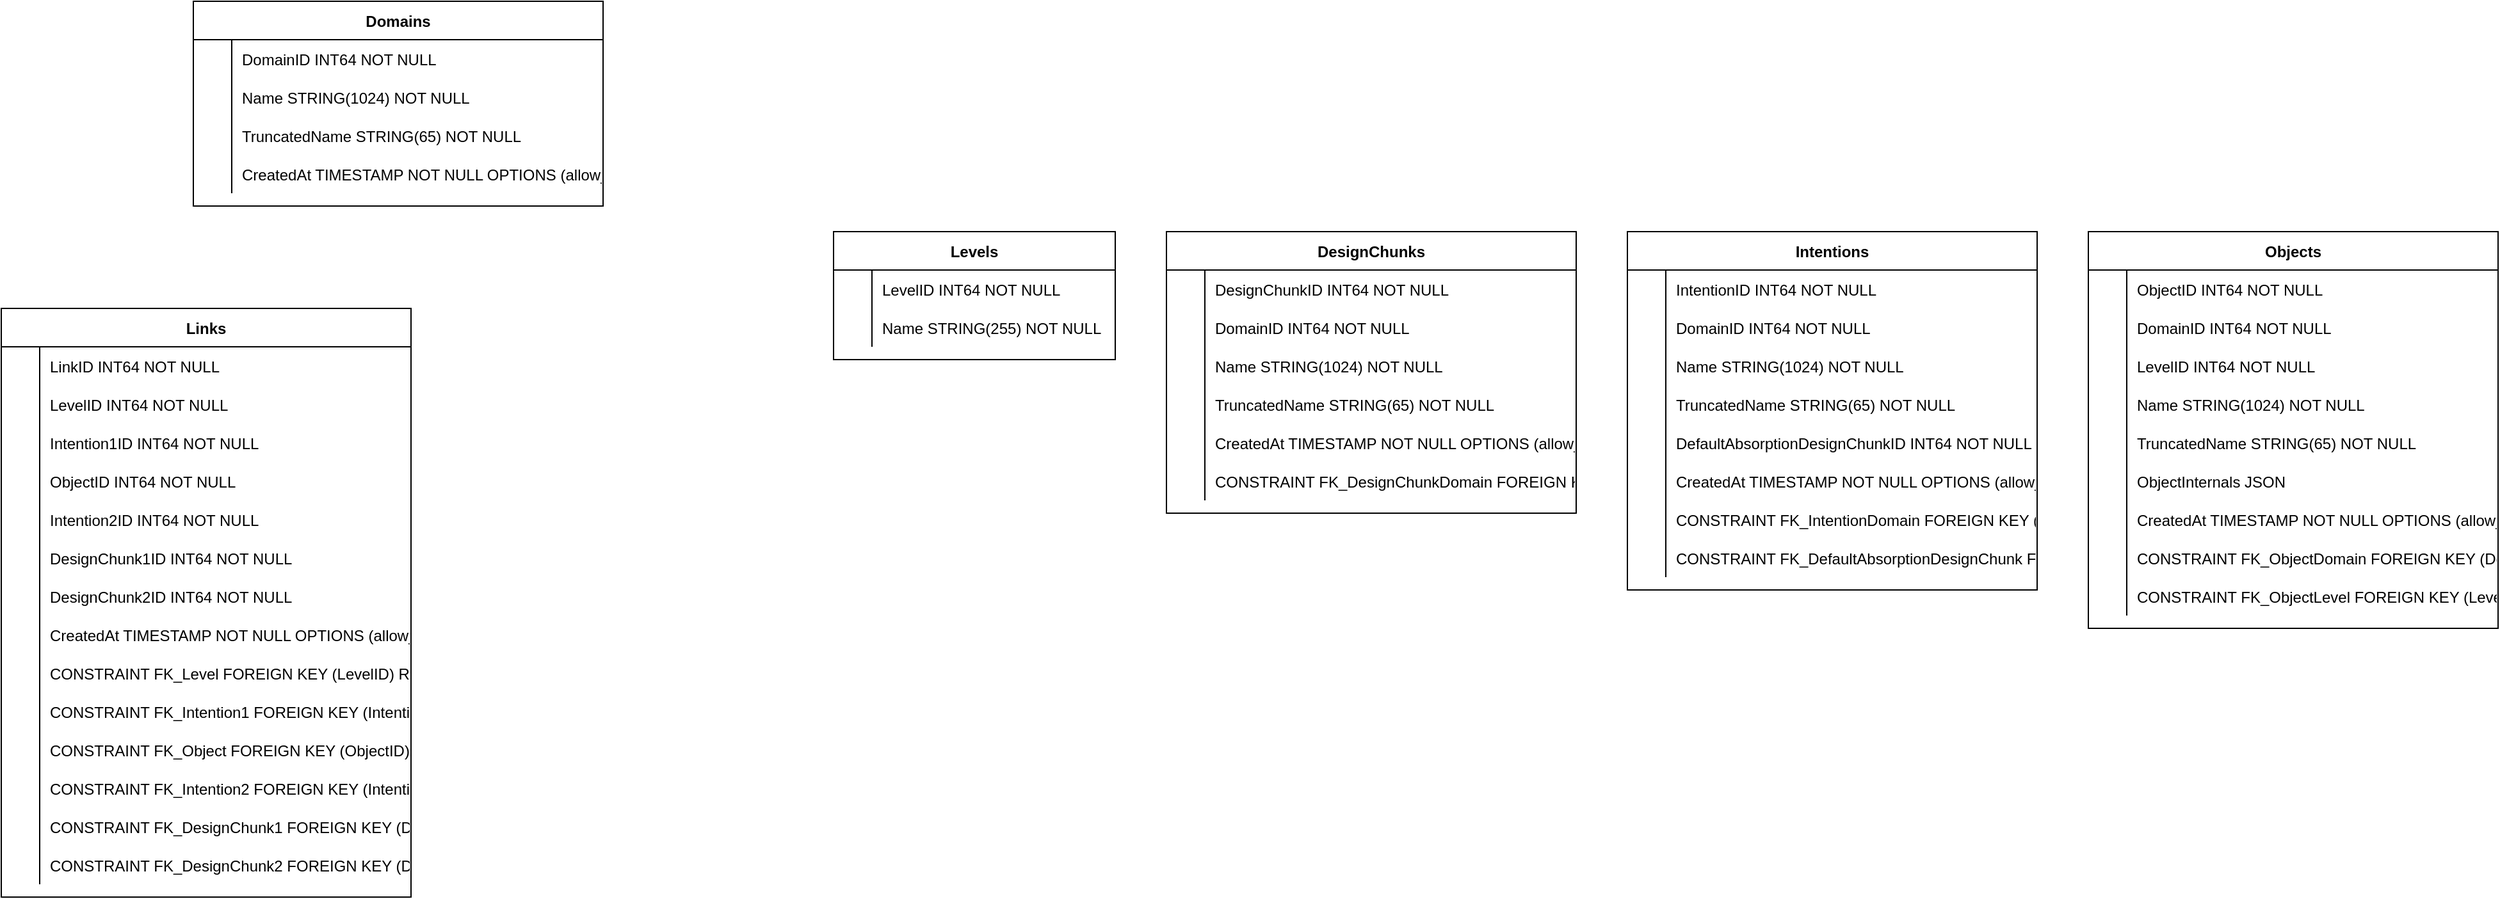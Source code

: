 <mxfile version="17.2.4" type="device"><diagram id="kdmTsQRXLBdmU5aEsBK9" name="Page-1"><mxGraphModel dx="2275" dy="917" grid="1" gridSize="10" guides="1" tooltips="1" connect="1" arrows="1" fold="1" page="1" pageScale="1" pageWidth="1169" pageHeight="1654" math="0" shadow="0"><root><mxCell id="0"/><mxCell id="1" parent="0"/><mxCell id="2989Y4IjYzCh51QLZsGu-1" value="Domains" style="shape=table;startSize=30;container=1;collapsible=1;childLayout=tableLayout;fixedRows=1;rowLines=0;fontStyle=1;align=center;resizeLast=1;" vertex="1" parent="1"><mxGeometry x="-420" y="110" width="320" height="160" as="geometry"/></mxCell><mxCell id="2989Y4IjYzCh51QLZsGu-2" value="" style="shape=tableRow;horizontal=0;startSize=0;swimlaneHead=0;swimlaneBody=0;fillColor=none;collapsible=0;dropTarget=0;points=[[0,0.5],[1,0.5]];portConstraint=eastwest;top=0;left=0;right=0;bottom=0;" vertex="1" parent="2989Y4IjYzCh51QLZsGu-1"><mxGeometry y="30" width="320" height="30" as="geometry"/></mxCell><mxCell id="2989Y4IjYzCh51QLZsGu-3" value="" style="shape=partialRectangle;overflow=hidden;connectable=0;fillColor=none;top=0;left=0;bottom=0;right=0;" vertex="1" parent="2989Y4IjYzCh51QLZsGu-2"><mxGeometry width="30" height="30" as="geometry"><mxRectangle width="30" height="30" as="alternateBounds"/></mxGeometry></mxCell><mxCell id="2989Y4IjYzCh51QLZsGu-4" value="DomainID INT64 NOT NULL" style="shape=partialRectangle;overflow=hidden;connectable=0;fillColor=none;align=left;top=0;left=0;bottom=0;right=0;spacingLeft=6;" vertex="1" parent="2989Y4IjYzCh51QLZsGu-2"><mxGeometry x="30" width="290" height="30" as="geometry"><mxRectangle width="290" height="30" as="alternateBounds"/></mxGeometry></mxCell><mxCell id="2989Y4IjYzCh51QLZsGu-5" value="" style="shape=tableRow;horizontal=0;startSize=0;swimlaneHead=0;swimlaneBody=0;fillColor=none;collapsible=0;dropTarget=0;points=[[0,0.5],[1,0.5]];portConstraint=eastwest;top=0;left=0;right=0;bottom=0;" vertex="1" parent="2989Y4IjYzCh51QLZsGu-1"><mxGeometry y="60" width="320" height="30" as="geometry"/></mxCell><mxCell id="2989Y4IjYzCh51QLZsGu-6" value="" style="shape=partialRectangle;overflow=hidden;connectable=0;fillColor=none;top=0;left=0;bottom=0;right=0;" vertex="1" parent="2989Y4IjYzCh51QLZsGu-5"><mxGeometry width="30" height="30" as="geometry"><mxRectangle width="30" height="30" as="alternateBounds"/></mxGeometry></mxCell><mxCell id="2989Y4IjYzCh51QLZsGu-7" value="Name STRING(1024) NOT NULL" style="shape=partialRectangle;overflow=hidden;connectable=0;fillColor=none;align=left;top=0;left=0;bottom=0;right=0;spacingLeft=6;" vertex="1" parent="2989Y4IjYzCh51QLZsGu-5"><mxGeometry x="30" width="290" height="30" as="geometry"><mxRectangle width="290" height="30" as="alternateBounds"/></mxGeometry></mxCell><mxCell id="2989Y4IjYzCh51QLZsGu-8" value="" style="shape=tableRow;horizontal=0;startSize=0;swimlaneHead=0;swimlaneBody=0;fillColor=none;collapsible=0;dropTarget=0;points=[[0,0.5],[1,0.5]];portConstraint=eastwest;top=0;left=0;right=0;bottom=0;" vertex="1" parent="2989Y4IjYzCh51QLZsGu-1"><mxGeometry y="90" width="320" height="30" as="geometry"/></mxCell><mxCell id="2989Y4IjYzCh51QLZsGu-9" value="" style="shape=partialRectangle;overflow=hidden;connectable=0;fillColor=none;top=0;left=0;bottom=0;right=0;" vertex="1" parent="2989Y4IjYzCh51QLZsGu-8"><mxGeometry width="30" height="30" as="geometry"><mxRectangle width="30" height="30" as="alternateBounds"/></mxGeometry></mxCell><mxCell id="2989Y4IjYzCh51QLZsGu-10" value="TruncatedName STRING(65) NOT NULL" style="shape=partialRectangle;overflow=hidden;connectable=0;fillColor=none;align=left;top=0;left=0;bottom=0;right=0;spacingLeft=6;" vertex="1" parent="2989Y4IjYzCh51QLZsGu-8"><mxGeometry x="30" width="290" height="30" as="geometry"><mxRectangle width="290" height="30" as="alternateBounds"/></mxGeometry></mxCell><mxCell id="2989Y4IjYzCh51QLZsGu-11" value="" style="shape=tableRow;horizontal=0;startSize=0;swimlaneHead=0;swimlaneBody=0;fillColor=none;collapsible=0;dropTarget=0;points=[[0,0.5],[1,0.5]];portConstraint=eastwest;top=0;left=0;right=0;bottom=0;" vertex="1" parent="2989Y4IjYzCh51QLZsGu-1"><mxGeometry y="120" width="320" height="30" as="geometry"/></mxCell><mxCell id="2989Y4IjYzCh51QLZsGu-12" value="" style="shape=partialRectangle;overflow=hidden;connectable=0;fillColor=none;top=0;left=0;bottom=0;right=0;" vertex="1" parent="2989Y4IjYzCh51QLZsGu-11"><mxGeometry width="30" height="30" as="geometry"><mxRectangle width="30" height="30" as="alternateBounds"/></mxGeometry></mxCell><mxCell id="2989Y4IjYzCh51QLZsGu-13" value="CreatedAt TIMESTAMP NOT NULL OPTIONS (allow_commit_timestamp=true)" style="shape=partialRectangle;overflow=hidden;connectable=0;fillColor=none;align=left;top=0;left=0;bottom=0;right=0;spacingLeft=6;" vertex="1" parent="2989Y4IjYzCh51QLZsGu-11"><mxGeometry x="30" width="290" height="30" as="geometry"><mxRectangle width="290" height="30" as="alternateBounds"/></mxGeometry></mxCell><mxCell id="2989Y4IjYzCh51QLZsGu-14" value="Levels" style="shape=table;startSize=30;container=1;collapsible=1;childLayout=tableLayout;fixedRows=1;rowLines=0;fontStyle=1;align=center;resizeLast=1;" vertex="1" parent="1"><mxGeometry x="80" y="290" width="220" height="100" as="geometry"/></mxCell><mxCell id="2989Y4IjYzCh51QLZsGu-15" value="" style="shape=tableRow;horizontal=0;startSize=0;swimlaneHead=0;swimlaneBody=0;fillColor=none;collapsible=0;dropTarget=0;points=[[0,0.5],[1,0.5]];portConstraint=eastwest;top=0;left=0;right=0;bottom=0;" vertex="1" parent="2989Y4IjYzCh51QLZsGu-14"><mxGeometry y="30" width="220" height="30" as="geometry"/></mxCell><mxCell id="2989Y4IjYzCh51QLZsGu-16" value="" style="shape=partialRectangle;overflow=hidden;connectable=0;fillColor=none;top=0;left=0;bottom=0;right=0;" vertex="1" parent="2989Y4IjYzCh51QLZsGu-15"><mxGeometry width="30" height="30" as="geometry"><mxRectangle width="30" height="30" as="alternateBounds"/></mxGeometry></mxCell><mxCell id="2989Y4IjYzCh51QLZsGu-17" value="LevelID INT64 NOT NULL" style="shape=partialRectangle;overflow=hidden;connectable=0;fillColor=none;align=left;top=0;left=0;bottom=0;right=0;spacingLeft=6;" vertex="1" parent="2989Y4IjYzCh51QLZsGu-15"><mxGeometry x="30" width="190" height="30" as="geometry"><mxRectangle width="190" height="30" as="alternateBounds"/></mxGeometry></mxCell><mxCell id="2989Y4IjYzCh51QLZsGu-18" value="" style="shape=tableRow;horizontal=0;startSize=0;swimlaneHead=0;swimlaneBody=0;fillColor=none;collapsible=0;dropTarget=0;points=[[0,0.5],[1,0.5]];portConstraint=eastwest;top=0;left=0;right=0;bottom=0;" vertex="1" parent="2989Y4IjYzCh51QLZsGu-14"><mxGeometry y="60" width="220" height="30" as="geometry"/></mxCell><mxCell id="2989Y4IjYzCh51QLZsGu-19" value="" style="shape=partialRectangle;overflow=hidden;connectable=0;fillColor=none;top=0;left=0;bottom=0;right=0;" vertex="1" parent="2989Y4IjYzCh51QLZsGu-18"><mxGeometry width="30" height="30" as="geometry"><mxRectangle width="30" height="30" as="alternateBounds"/></mxGeometry></mxCell><mxCell id="2989Y4IjYzCh51QLZsGu-20" value="Name STRING(255) NOT NULL" style="shape=partialRectangle;overflow=hidden;connectable=0;fillColor=none;align=left;top=0;left=0;bottom=0;right=0;spacingLeft=6;" vertex="1" parent="2989Y4IjYzCh51QLZsGu-18"><mxGeometry x="30" width="190" height="30" as="geometry"><mxRectangle width="190" height="30" as="alternateBounds"/></mxGeometry></mxCell><mxCell id="2989Y4IjYzCh51QLZsGu-21" value="DesignChunks" style="shape=table;startSize=30;container=1;collapsible=1;childLayout=tableLayout;fixedRows=1;rowLines=0;fontStyle=1;align=center;resizeLast=1;" vertex="1" parent="1"><mxGeometry x="340" y="290" width="320" height="220" as="geometry"/></mxCell><mxCell id="2989Y4IjYzCh51QLZsGu-22" value="" style="shape=tableRow;horizontal=0;startSize=0;swimlaneHead=0;swimlaneBody=0;fillColor=none;collapsible=0;dropTarget=0;points=[[0,0.5],[1,0.5]];portConstraint=eastwest;top=0;left=0;right=0;bottom=0;" vertex="1" parent="2989Y4IjYzCh51QLZsGu-21"><mxGeometry y="30" width="320" height="30" as="geometry"/></mxCell><mxCell id="2989Y4IjYzCh51QLZsGu-23" value="" style="shape=partialRectangle;overflow=hidden;connectable=0;fillColor=none;top=0;left=0;bottom=0;right=0;" vertex="1" parent="2989Y4IjYzCh51QLZsGu-22"><mxGeometry width="30" height="30" as="geometry"><mxRectangle width="30" height="30" as="alternateBounds"/></mxGeometry></mxCell><mxCell id="2989Y4IjYzCh51QLZsGu-24" value="DesignChunkID INT64 NOT NULL" style="shape=partialRectangle;overflow=hidden;connectable=0;fillColor=none;align=left;top=0;left=0;bottom=0;right=0;spacingLeft=6;" vertex="1" parent="2989Y4IjYzCh51QLZsGu-22"><mxGeometry x="30" width="290" height="30" as="geometry"><mxRectangle width="290" height="30" as="alternateBounds"/></mxGeometry></mxCell><mxCell id="2989Y4IjYzCh51QLZsGu-25" value="" style="shape=tableRow;horizontal=0;startSize=0;swimlaneHead=0;swimlaneBody=0;fillColor=none;collapsible=0;dropTarget=0;points=[[0,0.5],[1,0.5]];portConstraint=eastwest;top=0;left=0;right=0;bottom=0;" vertex="1" parent="2989Y4IjYzCh51QLZsGu-21"><mxGeometry y="60" width="320" height="30" as="geometry"/></mxCell><mxCell id="2989Y4IjYzCh51QLZsGu-26" value="" style="shape=partialRectangle;overflow=hidden;connectable=0;fillColor=none;top=0;left=0;bottom=0;right=0;" vertex="1" parent="2989Y4IjYzCh51QLZsGu-25"><mxGeometry width="30" height="30" as="geometry"><mxRectangle width="30" height="30" as="alternateBounds"/></mxGeometry></mxCell><mxCell id="2989Y4IjYzCh51QLZsGu-27" value="DomainID INT64 NOT NULL" style="shape=partialRectangle;overflow=hidden;connectable=0;fillColor=none;align=left;top=0;left=0;bottom=0;right=0;spacingLeft=6;" vertex="1" parent="2989Y4IjYzCh51QLZsGu-25"><mxGeometry x="30" width="290" height="30" as="geometry"><mxRectangle width="290" height="30" as="alternateBounds"/></mxGeometry></mxCell><mxCell id="2989Y4IjYzCh51QLZsGu-28" value="" style="shape=tableRow;horizontal=0;startSize=0;swimlaneHead=0;swimlaneBody=0;fillColor=none;collapsible=0;dropTarget=0;points=[[0,0.5],[1,0.5]];portConstraint=eastwest;top=0;left=0;right=0;bottom=0;" vertex="1" parent="2989Y4IjYzCh51QLZsGu-21"><mxGeometry y="90" width="320" height="30" as="geometry"/></mxCell><mxCell id="2989Y4IjYzCh51QLZsGu-29" value="" style="shape=partialRectangle;overflow=hidden;connectable=0;fillColor=none;top=0;left=0;bottom=0;right=0;" vertex="1" parent="2989Y4IjYzCh51QLZsGu-28"><mxGeometry width="30" height="30" as="geometry"><mxRectangle width="30" height="30" as="alternateBounds"/></mxGeometry></mxCell><mxCell id="2989Y4IjYzCh51QLZsGu-30" value="Name STRING(1024) NOT NULL" style="shape=partialRectangle;overflow=hidden;connectable=0;fillColor=none;align=left;top=0;left=0;bottom=0;right=0;spacingLeft=6;" vertex="1" parent="2989Y4IjYzCh51QLZsGu-28"><mxGeometry x="30" width="290" height="30" as="geometry"><mxRectangle width="290" height="30" as="alternateBounds"/></mxGeometry></mxCell><mxCell id="2989Y4IjYzCh51QLZsGu-31" value="" style="shape=tableRow;horizontal=0;startSize=0;swimlaneHead=0;swimlaneBody=0;fillColor=none;collapsible=0;dropTarget=0;points=[[0,0.5],[1,0.5]];portConstraint=eastwest;top=0;left=0;right=0;bottom=0;" vertex="1" parent="2989Y4IjYzCh51QLZsGu-21"><mxGeometry y="120" width="320" height="30" as="geometry"/></mxCell><mxCell id="2989Y4IjYzCh51QLZsGu-32" value="" style="shape=partialRectangle;overflow=hidden;connectable=0;fillColor=none;top=0;left=0;bottom=0;right=0;" vertex="1" parent="2989Y4IjYzCh51QLZsGu-31"><mxGeometry width="30" height="30" as="geometry"><mxRectangle width="30" height="30" as="alternateBounds"/></mxGeometry></mxCell><mxCell id="2989Y4IjYzCh51QLZsGu-33" value="TruncatedName STRING(65) NOT NULL" style="shape=partialRectangle;overflow=hidden;connectable=0;fillColor=none;align=left;top=0;left=0;bottom=0;right=0;spacingLeft=6;" vertex="1" parent="2989Y4IjYzCh51QLZsGu-31"><mxGeometry x="30" width="290" height="30" as="geometry"><mxRectangle width="290" height="30" as="alternateBounds"/></mxGeometry></mxCell><mxCell id="2989Y4IjYzCh51QLZsGu-34" value="" style="shape=tableRow;horizontal=0;startSize=0;swimlaneHead=0;swimlaneBody=0;fillColor=none;collapsible=0;dropTarget=0;points=[[0,0.5],[1,0.5]];portConstraint=eastwest;top=0;left=0;right=0;bottom=0;" vertex="1" parent="2989Y4IjYzCh51QLZsGu-21"><mxGeometry y="150" width="320" height="30" as="geometry"/></mxCell><mxCell id="2989Y4IjYzCh51QLZsGu-35" value="" style="shape=partialRectangle;overflow=hidden;connectable=0;fillColor=none;top=0;left=0;bottom=0;right=0;" vertex="1" parent="2989Y4IjYzCh51QLZsGu-34"><mxGeometry width="30" height="30" as="geometry"><mxRectangle width="30" height="30" as="alternateBounds"/></mxGeometry></mxCell><mxCell id="2989Y4IjYzCh51QLZsGu-36" value="CreatedAt TIMESTAMP NOT NULL OPTIONS (allow_commit_timestamp=true)" style="shape=partialRectangle;overflow=hidden;connectable=0;fillColor=none;align=left;top=0;left=0;bottom=0;right=0;spacingLeft=6;" vertex="1" parent="2989Y4IjYzCh51QLZsGu-34"><mxGeometry x="30" width="290" height="30" as="geometry"><mxRectangle width="290" height="30" as="alternateBounds"/></mxGeometry></mxCell><mxCell id="2989Y4IjYzCh51QLZsGu-37" value="" style="shape=tableRow;horizontal=0;startSize=0;swimlaneHead=0;swimlaneBody=0;fillColor=none;collapsible=0;dropTarget=0;points=[[0,0.5],[1,0.5]];portConstraint=eastwest;top=0;left=0;right=0;bottom=0;" vertex="1" parent="2989Y4IjYzCh51QLZsGu-21"><mxGeometry y="180" width="320" height="30" as="geometry"/></mxCell><mxCell id="2989Y4IjYzCh51QLZsGu-38" value="" style="shape=partialRectangle;overflow=hidden;connectable=0;fillColor=none;top=0;left=0;bottom=0;right=0;" vertex="1" parent="2989Y4IjYzCh51QLZsGu-37"><mxGeometry width="30" height="30" as="geometry"><mxRectangle width="30" height="30" as="alternateBounds"/></mxGeometry></mxCell><mxCell id="2989Y4IjYzCh51QLZsGu-39" value="CONSTRAINT FK_DesignChunkDomain FOREIGN KEY (DomainID) REFERENCES Domains (DomainID)" style="shape=partialRectangle;overflow=hidden;connectable=0;fillColor=none;align=left;top=0;left=0;bottom=0;right=0;spacingLeft=6;" vertex="1" parent="2989Y4IjYzCh51QLZsGu-37"><mxGeometry x="30" width="290" height="30" as="geometry"><mxRectangle width="290" height="30" as="alternateBounds"/></mxGeometry></mxCell><mxCell id="2989Y4IjYzCh51QLZsGu-40" value="Intentions" style="shape=table;startSize=30;container=1;collapsible=1;childLayout=tableLayout;fixedRows=1;rowLines=0;fontStyle=1;align=center;resizeLast=1;" vertex="1" parent="1"><mxGeometry x="700" y="290" width="320" height="280" as="geometry"/></mxCell><mxCell id="2989Y4IjYzCh51QLZsGu-41" value="" style="shape=tableRow;horizontal=0;startSize=0;swimlaneHead=0;swimlaneBody=0;fillColor=none;collapsible=0;dropTarget=0;points=[[0,0.5],[1,0.5]];portConstraint=eastwest;top=0;left=0;right=0;bottom=0;" vertex="1" parent="2989Y4IjYzCh51QLZsGu-40"><mxGeometry y="30" width="320" height="30" as="geometry"/></mxCell><mxCell id="2989Y4IjYzCh51QLZsGu-42" value="" style="shape=partialRectangle;overflow=hidden;connectable=0;fillColor=none;top=0;left=0;bottom=0;right=0;" vertex="1" parent="2989Y4IjYzCh51QLZsGu-41"><mxGeometry width="30" height="30" as="geometry"><mxRectangle width="30" height="30" as="alternateBounds"/></mxGeometry></mxCell><mxCell id="2989Y4IjYzCh51QLZsGu-43" value="IntentionID INT64 NOT NULL" style="shape=partialRectangle;overflow=hidden;connectable=0;fillColor=none;align=left;top=0;left=0;bottom=0;right=0;spacingLeft=6;" vertex="1" parent="2989Y4IjYzCh51QLZsGu-41"><mxGeometry x="30" width="290" height="30" as="geometry"><mxRectangle width="290" height="30" as="alternateBounds"/></mxGeometry></mxCell><mxCell id="2989Y4IjYzCh51QLZsGu-44" value="" style="shape=tableRow;horizontal=0;startSize=0;swimlaneHead=0;swimlaneBody=0;fillColor=none;collapsible=0;dropTarget=0;points=[[0,0.5],[1,0.5]];portConstraint=eastwest;top=0;left=0;right=0;bottom=0;" vertex="1" parent="2989Y4IjYzCh51QLZsGu-40"><mxGeometry y="60" width="320" height="30" as="geometry"/></mxCell><mxCell id="2989Y4IjYzCh51QLZsGu-45" value="" style="shape=partialRectangle;overflow=hidden;connectable=0;fillColor=none;top=0;left=0;bottom=0;right=0;" vertex="1" parent="2989Y4IjYzCh51QLZsGu-44"><mxGeometry width="30" height="30" as="geometry"><mxRectangle width="30" height="30" as="alternateBounds"/></mxGeometry></mxCell><mxCell id="2989Y4IjYzCh51QLZsGu-46" value="DomainID INT64 NOT NULL" style="shape=partialRectangle;overflow=hidden;connectable=0;fillColor=none;align=left;top=0;left=0;bottom=0;right=0;spacingLeft=6;" vertex="1" parent="2989Y4IjYzCh51QLZsGu-44"><mxGeometry x="30" width="290" height="30" as="geometry"><mxRectangle width="290" height="30" as="alternateBounds"/></mxGeometry></mxCell><mxCell id="2989Y4IjYzCh51QLZsGu-47" value="" style="shape=tableRow;horizontal=0;startSize=0;swimlaneHead=0;swimlaneBody=0;fillColor=none;collapsible=0;dropTarget=0;points=[[0,0.5],[1,0.5]];portConstraint=eastwest;top=0;left=0;right=0;bottom=0;" vertex="1" parent="2989Y4IjYzCh51QLZsGu-40"><mxGeometry y="90" width="320" height="30" as="geometry"/></mxCell><mxCell id="2989Y4IjYzCh51QLZsGu-48" value="" style="shape=partialRectangle;overflow=hidden;connectable=0;fillColor=none;top=0;left=0;bottom=0;right=0;" vertex="1" parent="2989Y4IjYzCh51QLZsGu-47"><mxGeometry width="30" height="30" as="geometry"><mxRectangle width="30" height="30" as="alternateBounds"/></mxGeometry></mxCell><mxCell id="2989Y4IjYzCh51QLZsGu-49" value="Name STRING(1024) NOT NULL" style="shape=partialRectangle;overflow=hidden;connectable=0;fillColor=none;align=left;top=0;left=0;bottom=0;right=0;spacingLeft=6;" vertex="1" parent="2989Y4IjYzCh51QLZsGu-47"><mxGeometry x="30" width="290" height="30" as="geometry"><mxRectangle width="290" height="30" as="alternateBounds"/></mxGeometry></mxCell><mxCell id="2989Y4IjYzCh51QLZsGu-50" value="" style="shape=tableRow;horizontal=0;startSize=0;swimlaneHead=0;swimlaneBody=0;fillColor=none;collapsible=0;dropTarget=0;points=[[0,0.5],[1,0.5]];portConstraint=eastwest;top=0;left=0;right=0;bottom=0;" vertex="1" parent="2989Y4IjYzCh51QLZsGu-40"><mxGeometry y="120" width="320" height="30" as="geometry"/></mxCell><mxCell id="2989Y4IjYzCh51QLZsGu-51" value="" style="shape=partialRectangle;overflow=hidden;connectable=0;fillColor=none;top=0;left=0;bottom=0;right=0;" vertex="1" parent="2989Y4IjYzCh51QLZsGu-50"><mxGeometry width="30" height="30" as="geometry"><mxRectangle width="30" height="30" as="alternateBounds"/></mxGeometry></mxCell><mxCell id="2989Y4IjYzCh51QLZsGu-52" value="TruncatedName STRING(65) NOT NULL" style="shape=partialRectangle;overflow=hidden;connectable=0;fillColor=none;align=left;top=0;left=0;bottom=0;right=0;spacingLeft=6;" vertex="1" parent="2989Y4IjYzCh51QLZsGu-50"><mxGeometry x="30" width="290" height="30" as="geometry"><mxRectangle width="290" height="30" as="alternateBounds"/></mxGeometry></mxCell><mxCell id="2989Y4IjYzCh51QLZsGu-53" value="" style="shape=tableRow;horizontal=0;startSize=0;swimlaneHead=0;swimlaneBody=0;fillColor=none;collapsible=0;dropTarget=0;points=[[0,0.5],[1,0.5]];portConstraint=eastwest;top=0;left=0;right=0;bottom=0;" vertex="1" parent="2989Y4IjYzCh51QLZsGu-40"><mxGeometry y="150" width="320" height="30" as="geometry"/></mxCell><mxCell id="2989Y4IjYzCh51QLZsGu-54" value="" style="shape=partialRectangle;overflow=hidden;connectable=0;fillColor=none;top=0;left=0;bottom=0;right=0;" vertex="1" parent="2989Y4IjYzCh51QLZsGu-53"><mxGeometry width="30" height="30" as="geometry"><mxRectangle width="30" height="30" as="alternateBounds"/></mxGeometry></mxCell><mxCell id="2989Y4IjYzCh51QLZsGu-55" value="DefaultAbsorptionDesignChunkID INT64 NOT NULL" style="shape=partialRectangle;overflow=hidden;connectable=0;fillColor=none;align=left;top=0;left=0;bottom=0;right=0;spacingLeft=6;" vertex="1" parent="2989Y4IjYzCh51QLZsGu-53"><mxGeometry x="30" width="290" height="30" as="geometry"><mxRectangle width="290" height="30" as="alternateBounds"/></mxGeometry></mxCell><mxCell id="2989Y4IjYzCh51QLZsGu-56" value="" style="shape=tableRow;horizontal=0;startSize=0;swimlaneHead=0;swimlaneBody=0;fillColor=none;collapsible=0;dropTarget=0;points=[[0,0.5],[1,0.5]];portConstraint=eastwest;top=0;left=0;right=0;bottom=0;" vertex="1" parent="2989Y4IjYzCh51QLZsGu-40"><mxGeometry y="180" width="320" height="30" as="geometry"/></mxCell><mxCell id="2989Y4IjYzCh51QLZsGu-57" value="" style="shape=partialRectangle;overflow=hidden;connectable=0;fillColor=none;top=0;left=0;bottom=0;right=0;" vertex="1" parent="2989Y4IjYzCh51QLZsGu-56"><mxGeometry width="30" height="30" as="geometry"><mxRectangle width="30" height="30" as="alternateBounds"/></mxGeometry></mxCell><mxCell id="2989Y4IjYzCh51QLZsGu-58" value="CreatedAt TIMESTAMP NOT NULL OPTIONS (allow_commit_timestamp=true)" style="shape=partialRectangle;overflow=hidden;connectable=0;fillColor=none;align=left;top=0;left=0;bottom=0;right=0;spacingLeft=6;" vertex="1" parent="2989Y4IjYzCh51QLZsGu-56"><mxGeometry x="30" width="290" height="30" as="geometry"><mxRectangle width="290" height="30" as="alternateBounds"/></mxGeometry></mxCell><mxCell id="2989Y4IjYzCh51QLZsGu-59" value="" style="shape=tableRow;horizontal=0;startSize=0;swimlaneHead=0;swimlaneBody=0;fillColor=none;collapsible=0;dropTarget=0;points=[[0,0.5],[1,0.5]];portConstraint=eastwest;top=0;left=0;right=0;bottom=0;" vertex="1" parent="2989Y4IjYzCh51QLZsGu-40"><mxGeometry y="210" width="320" height="30" as="geometry"/></mxCell><mxCell id="2989Y4IjYzCh51QLZsGu-60" value="" style="shape=partialRectangle;overflow=hidden;connectable=0;fillColor=none;top=0;left=0;bottom=0;right=0;" vertex="1" parent="2989Y4IjYzCh51QLZsGu-59"><mxGeometry width="30" height="30" as="geometry"><mxRectangle width="30" height="30" as="alternateBounds"/></mxGeometry></mxCell><mxCell id="2989Y4IjYzCh51QLZsGu-61" value="CONSTRAINT FK_IntentionDomain FOREIGN KEY (DomainID) REFERENCES Domains (DomainID)" style="shape=partialRectangle;overflow=hidden;connectable=0;fillColor=none;align=left;top=0;left=0;bottom=0;right=0;spacingLeft=6;" vertex="1" parent="2989Y4IjYzCh51QLZsGu-59"><mxGeometry x="30" width="290" height="30" as="geometry"><mxRectangle width="290" height="30" as="alternateBounds"/></mxGeometry></mxCell><mxCell id="2989Y4IjYzCh51QLZsGu-62" value="" style="shape=tableRow;horizontal=0;startSize=0;swimlaneHead=0;swimlaneBody=0;fillColor=none;collapsible=0;dropTarget=0;points=[[0,0.5],[1,0.5]];portConstraint=eastwest;top=0;left=0;right=0;bottom=0;" vertex="1" parent="2989Y4IjYzCh51QLZsGu-40"><mxGeometry y="240" width="320" height="30" as="geometry"/></mxCell><mxCell id="2989Y4IjYzCh51QLZsGu-63" value="" style="shape=partialRectangle;overflow=hidden;connectable=0;fillColor=none;top=0;left=0;bottom=0;right=0;" vertex="1" parent="2989Y4IjYzCh51QLZsGu-62"><mxGeometry width="30" height="30" as="geometry"><mxRectangle width="30" height="30" as="alternateBounds"/></mxGeometry></mxCell><mxCell id="2989Y4IjYzCh51QLZsGu-64" value="CONSTRAINT FK_DefaultAbsorptionDesignChunk FOREIGN KEY (DefaultAbsorptionDesignChunkID) REFERENCES DesignChunks (DesignChunkID)" style="shape=partialRectangle;overflow=hidden;connectable=0;fillColor=none;align=left;top=0;left=0;bottom=0;right=0;spacingLeft=6;" vertex="1" parent="2989Y4IjYzCh51QLZsGu-62"><mxGeometry x="30" width="290" height="30" as="geometry"><mxRectangle width="290" height="30" as="alternateBounds"/></mxGeometry></mxCell><mxCell id="2989Y4IjYzCh51QLZsGu-65" value="Objects" style="shape=table;startSize=30;container=1;collapsible=1;childLayout=tableLayout;fixedRows=1;rowLines=0;fontStyle=1;align=center;resizeLast=1;" vertex="1" parent="1"><mxGeometry x="1060" y="290" width="320" height="310" as="geometry"/></mxCell><mxCell id="2989Y4IjYzCh51QLZsGu-66" value="" style="shape=tableRow;horizontal=0;startSize=0;swimlaneHead=0;swimlaneBody=0;fillColor=none;collapsible=0;dropTarget=0;points=[[0,0.5],[1,0.5]];portConstraint=eastwest;top=0;left=0;right=0;bottom=0;" vertex="1" parent="2989Y4IjYzCh51QLZsGu-65"><mxGeometry y="30" width="320" height="30" as="geometry"/></mxCell><mxCell id="2989Y4IjYzCh51QLZsGu-67" value="" style="shape=partialRectangle;overflow=hidden;connectable=0;fillColor=none;top=0;left=0;bottom=0;right=0;" vertex="1" parent="2989Y4IjYzCh51QLZsGu-66"><mxGeometry width="30" height="30" as="geometry"><mxRectangle width="30" height="30" as="alternateBounds"/></mxGeometry></mxCell><mxCell id="2989Y4IjYzCh51QLZsGu-68" value="ObjectID INT64 NOT NULL" style="shape=partialRectangle;overflow=hidden;connectable=0;fillColor=none;align=left;top=0;left=0;bottom=0;right=0;spacingLeft=6;" vertex="1" parent="2989Y4IjYzCh51QLZsGu-66"><mxGeometry x="30" width="290" height="30" as="geometry"><mxRectangle width="290" height="30" as="alternateBounds"/></mxGeometry></mxCell><mxCell id="2989Y4IjYzCh51QLZsGu-69" value="" style="shape=tableRow;horizontal=0;startSize=0;swimlaneHead=0;swimlaneBody=0;fillColor=none;collapsible=0;dropTarget=0;points=[[0,0.5],[1,0.5]];portConstraint=eastwest;top=0;left=0;right=0;bottom=0;" vertex="1" parent="2989Y4IjYzCh51QLZsGu-65"><mxGeometry y="60" width="320" height="30" as="geometry"/></mxCell><mxCell id="2989Y4IjYzCh51QLZsGu-70" value="" style="shape=partialRectangle;overflow=hidden;connectable=0;fillColor=none;top=0;left=0;bottom=0;right=0;" vertex="1" parent="2989Y4IjYzCh51QLZsGu-69"><mxGeometry width="30" height="30" as="geometry"><mxRectangle width="30" height="30" as="alternateBounds"/></mxGeometry></mxCell><mxCell id="2989Y4IjYzCh51QLZsGu-71" value="DomainID INT64 NOT NULL" style="shape=partialRectangle;overflow=hidden;connectable=0;fillColor=none;align=left;top=0;left=0;bottom=0;right=0;spacingLeft=6;" vertex="1" parent="2989Y4IjYzCh51QLZsGu-69"><mxGeometry x="30" width="290" height="30" as="geometry"><mxRectangle width="290" height="30" as="alternateBounds"/></mxGeometry></mxCell><mxCell id="2989Y4IjYzCh51QLZsGu-72" value="" style="shape=tableRow;horizontal=0;startSize=0;swimlaneHead=0;swimlaneBody=0;fillColor=none;collapsible=0;dropTarget=0;points=[[0,0.5],[1,0.5]];portConstraint=eastwest;top=0;left=0;right=0;bottom=0;" vertex="1" parent="2989Y4IjYzCh51QLZsGu-65"><mxGeometry y="90" width="320" height="30" as="geometry"/></mxCell><mxCell id="2989Y4IjYzCh51QLZsGu-73" value="" style="shape=partialRectangle;overflow=hidden;connectable=0;fillColor=none;top=0;left=0;bottom=0;right=0;" vertex="1" parent="2989Y4IjYzCh51QLZsGu-72"><mxGeometry width="30" height="30" as="geometry"><mxRectangle width="30" height="30" as="alternateBounds"/></mxGeometry></mxCell><mxCell id="2989Y4IjYzCh51QLZsGu-74" value="LevelID INT64 NOT NULL" style="shape=partialRectangle;overflow=hidden;connectable=0;fillColor=none;align=left;top=0;left=0;bottom=0;right=0;spacingLeft=6;" vertex="1" parent="2989Y4IjYzCh51QLZsGu-72"><mxGeometry x="30" width="290" height="30" as="geometry"><mxRectangle width="290" height="30" as="alternateBounds"/></mxGeometry></mxCell><mxCell id="2989Y4IjYzCh51QLZsGu-75" value="" style="shape=tableRow;horizontal=0;startSize=0;swimlaneHead=0;swimlaneBody=0;fillColor=none;collapsible=0;dropTarget=0;points=[[0,0.5],[1,0.5]];portConstraint=eastwest;top=0;left=0;right=0;bottom=0;" vertex="1" parent="2989Y4IjYzCh51QLZsGu-65"><mxGeometry y="120" width="320" height="30" as="geometry"/></mxCell><mxCell id="2989Y4IjYzCh51QLZsGu-76" value="" style="shape=partialRectangle;overflow=hidden;connectable=0;fillColor=none;top=0;left=0;bottom=0;right=0;" vertex="1" parent="2989Y4IjYzCh51QLZsGu-75"><mxGeometry width="30" height="30" as="geometry"><mxRectangle width="30" height="30" as="alternateBounds"/></mxGeometry></mxCell><mxCell id="2989Y4IjYzCh51QLZsGu-77" value="Name STRING(1024) NOT NULL" style="shape=partialRectangle;overflow=hidden;connectable=0;fillColor=none;align=left;top=0;left=0;bottom=0;right=0;spacingLeft=6;" vertex="1" parent="2989Y4IjYzCh51QLZsGu-75"><mxGeometry x="30" width="290" height="30" as="geometry"><mxRectangle width="290" height="30" as="alternateBounds"/></mxGeometry></mxCell><mxCell id="2989Y4IjYzCh51QLZsGu-78" value="" style="shape=tableRow;horizontal=0;startSize=0;swimlaneHead=0;swimlaneBody=0;fillColor=none;collapsible=0;dropTarget=0;points=[[0,0.5],[1,0.5]];portConstraint=eastwest;top=0;left=0;right=0;bottom=0;" vertex="1" parent="2989Y4IjYzCh51QLZsGu-65"><mxGeometry y="150" width="320" height="30" as="geometry"/></mxCell><mxCell id="2989Y4IjYzCh51QLZsGu-79" value="" style="shape=partialRectangle;overflow=hidden;connectable=0;fillColor=none;top=0;left=0;bottom=0;right=0;" vertex="1" parent="2989Y4IjYzCh51QLZsGu-78"><mxGeometry width="30" height="30" as="geometry"><mxRectangle width="30" height="30" as="alternateBounds"/></mxGeometry></mxCell><mxCell id="2989Y4IjYzCh51QLZsGu-80" value="TruncatedName STRING(65) NOT NULL" style="shape=partialRectangle;overflow=hidden;connectable=0;fillColor=none;align=left;top=0;left=0;bottom=0;right=0;spacingLeft=6;" vertex="1" parent="2989Y4IjYzCh51QLZsGu-78"><mxGeometry x="30" width="290" height="30" as="geometry"><mxRectangle width="290" height="30" as="alternateBounds"/></mxGeometry></mxCell><mxCell id="2989Y4IjYzCh51QLZsGu-81" value="" style="shape=tableRow;horizontal=0;startSize=0;swimlaneHead=0;swimlaneBody=0;fillColor=none;collapsible=0;dropTarget=0;points=[[0,0.5],[1,0.5]];portConstraint=eastwest;top=0;left=0;right=0;bottom=0;" vertex="1" parent="2989Y4IjYzCh51QLZsGu-65"><mxGeometry y="180" width="320" height="30" as="geometry"/></mxCell><mxCell id="2989Y4IjYzCh51QLZsGu-82" value="" style="shape=partialRectangle;overflow=hidden;connectable=0;fillColor=none;top=0;left=0;bottom=0;right=0;" vertex="1" parent="2989Y4IjYzCh51QLZsGu-81"><mxGeometry width="30" height="30" as="geometry"><mxRectangle width="30" height="30" as="alternateBounds"/></mxGeometry></mxCell><mxCell id="2989Y4IjYzCh51QLZsGu-83" value="ObjectInternals JSON" style="shape=partialRectangle;overflow=hidden;connectable=0;fillColor=none;align=left;top=0;left=0;bottom=0;right=0;spacingLeft=6;" vertex="1" parent="2989Y4IjYzCh51QLZsGu-81"><mxGeometry x="30" width="290" height="30" as="geometry"><mxRectangle width="290" height="30" as="alternateBounds"/></mxGeometry></mxCell><mxCell id="2989Y4IjYzCh51QLZsGu-84" value="" style="shape=tableRow;horizontal=0;startSize=0;swimlaneHead=0;swimlaneBody=0;fillColor=none;collapsible=0;dropTarget=0;points=[[0,0.5],[1,0.5]];portConstraint=eastwest;top=0;left=0;right=0;bottom=0;" vertex="1" parent="2989Y4IjYzCh51QLZsGu-65"><mxGeometry y="210" width="320" height="30" as="geometry"/></mxCell><mxCell id="2989Y4IjYzCh51QLZsGu-85" value="" style="shape=partialRectangle;overflow=hidden;connectable=0;fillColor=none;top=0;left=0;bottom=0;right=0;" vertex="1" parent="2989Y4IjYzCh51QLZsGu-84"><mxGeometry width="30" height="30" as="geometry"><mxRectangle width="30" height="30" as="alternateBounds"/></mxGeometry></mxCell><mxCell id="2989Y4IjYzCh51QLZsGu-86" value="CreatedAt TIMESTAMP NOT NULL OPTIONS (allow_commit_timestamp=true)" style="shape=partialRectangle;overflow=hidden;connectable=0;fillColor=none;align=left;top=0;left=0;bottom=0;right=0;spacingLeft=6;" vertex="1" parent="2989Y4IjYzCh51QLZsGu-84"><mxGeometry x="30" width="290" height="30" as="geometry"><mxRectangle width="290" height="30" as="alternateBounds"/></mxGeometry></mxCell><mxCell id="2989Y4IjYzCh51QLZsGu-87" value="" style="shape=tableRow;horizontal=0;startSize=0;swimlaneHead=0;swimlaneBody=0;fillColor=none;collapsible=0;dropTarget=0;points=[[0,0.5],[1,0.5]];portConstraint=eastwest;top=0;left=0;right=0;bottom=0;" vertex="1" parent="2989Y4IjYzCh51QLZsGu-65"><mxGeometry y="240" width="320" height="30" as="geometry"/></mxCell><mxCell id="2989Y4IjYzCh51QLZsGu-88" value="" style="shape=partialRectangle;overflow=hidden;connectable=0;fillColor=none;top=0;left=0;bottom=0;right=0;" vertex="1" parent="2989Y4IjYzCh51QLZsGu-87"><mxGeometry width="30" height="30" as="geometry"><mxRectangle width="30" height="30" as="alternateBounds"/></mxGeometry></mxCell><mxCell id="2989Y4IjYzCh51QLZsGu-89" value="CONSTRAINT FK_ObjectDomain FOREIGN KEY (DomainID) REFERENCES Domains (DomainID)" style="shape=partialRectangle;overflow=hidden;connectable=0;fillColor=none;align=left;top=0;left=0;bottom=0;right=0;spacingLeft=6;" vertex="1" parent="2989Y4IjYzCh51QLZsGu-87"><mxGeometry x="30" width="290" height="30" as="geometry"><mxRectangle width="290" height="30" as="alternateBounds"/></mxGeometry></mxCell><mxCell id="2989Y4IjYzCh51QLZsGu-90" value="" style="shape=tableRow;horizontal=0;startSize=0;swimlaneHead=0;swimlaneBody=0;fillColor=none;collapsible=0;dropTarget=0;points=[[0,0.5],[1,0.5]];portConstraint=eastwest;top=0;left=0;right=0;bottom=0;" vertex="1" parent="2989Y4IjYzCh51QLZsGu-65"><mxGeometry y="270" width="320" height="30" as="geometry"/></mxCell><mxCell id="2989Y4IjYzCh51QLZsGu-91" value="" style="shape=partialRectangle;overflow=hidden;connectable=0;fillColor=none;top=0;left=0;bottom=0;right=0;" vertex="1" parent="2989Y4IjYzCh51QLZsGu-90"><mxGeometry width="30" height="30" as="geometry"><mxRectangle width="30" height="30" as="alternateBounds"/></mxGeometry></mxCell><mxCell id="2989Y4IjYzCh51QLZsGu-92" value="CONSTRAINT FK_ObjectLevel FOREIGN KEY (LevelID) REFERENCES Levels (LevelID)" style="shape=partialRectangle;overflow=hidden;connectable=0;fillColor=none;align=left;top=0;left=0;bottom=0;right=0;spacingLeft=6;" vertex="1" parent="2989Y4IjYzCh51QLZsGu-90"><mxGeometry x="30" width="290" height="30" as="geometry"><mxRectangle width="290" height="30" as="alternateBounds"/></mxGeometry></mxCell><mxCell id="2989Y4IjYzCh51QLZsGu-93" value="Links" style="shape=table;startSize=30;container=1;collapsible=1;childLayout=tableLayout;fixedRows=1;rowLines=0;fontStyle=1;align=center;resizeLast=1;" vertex="1" parent="1"><mxGeometry x="-570" y="350" width="320" height="460" as="geometry"/></mxCell><mxCell id="2989Y4IjYzCh51QLZsGu-94" value="" style="shape=tableRow;horizontal=0;startSize=0;swimlaneHead=0;swimlaneBody=0;fillColor=none;collapsible=0;dropTarget=0;points=[[0,0.5],[1,0.5]];portConstraint=eastwest;top=0;left=0;right=0;bottom=0;" vertex="1" parent="2989Y4IjYzCh51QLZsGu-93"><mxGeometry y="30" width="320" height="30" as="geometry"/></mxCell><mxCell id="2989Y4IjYzCh51QLZsGu-95" value="" style="shape=partialRectangle;overflow=hidden;connectable=0;fillColor=none;top=0;left=0;bottom=0;right=0;" vertex="1" parent="2989Y4IjYzCh51QLZsGu-94"><mxGeometry width="30" height="30" as="geometry"><mxRectangle width="30" height="30" as="alternateBounds"/></mxGeometry></mxCell><mxCell id="2989Y4IjYzCh51QLZsGu-96" value="LinkID INT64 NOT NULL" style="shape=partialRectangle;overflow=hidden;connectable=0;fillColor=none;align=left;top=0;left=0;bottom=0;right=0;spacingLeft=6;" vertex="1" parent="2989Y4IjYzCh51QLZsGu-94"><mxGeometry x="30" width="290" height="30" as="geometry"><mxRectangle width="290" height="30" as="alternateBounds"/></mxGeometry></mxCell><mxCell id="2989Y4IjYzCh51QLZsGu-97" value="" style="shape=tableRow;horizontal=0;startSize=0;swimlaneHead=0;swimlaneBody=0;fillColor=none;collapsible=0;dropTarget=0;points=[[0,0.5],[1,0.5]];portConstraint=eastwest;top=0;left=0;right=0;bottom=0;" vertex="1" parent="2989Y4IjYzCh51QLZsGu-93"><mxGeometry y="60" width="320" height="30" as="geometry"/></mxCell><mxCell id="2989Y4IjYzCh51QLZsGu-98" value="" style="shape=partialRectangle;overflow=hidden;connectable=0;fillColor=none;top=0;left=0;bottom=0;right=0;" vertex="1" parent="2989Y4IjYzCh51QLZsGu-97"><mxGeometry width="30" height="30" as="geometry"><mxRectangle width="30" height="30" as="alternateBounds"/></mxGeometry></mxCell><mxCell id="2989Y4IjYzCh51QLZsGu-99" value="LevelID INT64 NOT NULL" style="shape=partialRectangle;overflow=hidden;connectable=0;fillColor=none;align=left;top=0;left=0;bottom=0;right=0;spacingLeft=6;" vertex="1" parent="2989Y4IjYzCh51QLZsGu-97"><mxGeometry x="30" width="290" height="30" as="geometry"><mxRectangle width="290" height="30" as="alternateBounds"/></mxGeometry></mxCell><mxCell id="2989Y4IjYzCh51QLZsGu-100" value="" style="shape=tableRow;horizontal=0;startSize=0;swimlaneHead=0;swimlaneBody=0;fillColor=none;collapsible=0;dropTarget=0;points=[[0,0.5],[1,0.5]];portConstraint=eastwest;top=0;left=0;right=0;bottom=0;" vertex="1" parent="2989Y4IjYzCh51QLZsGu-93"><mxGeometry y="90" width="320" height="30" as="geometry"/></mxCell><mxCell id="2989Y4IjYzCh51QLZsGu-101" value="" style="shape=partialRectangle;overflow=hidden;connectable=0;fillColor=none;top=0;left=0;bottom=0;right=0;" vertex="1" parent="2989Y4IjYzCh51QLZsGu-100"><mxGeometry width="30" height="30" as="geometry"><mxRectangle width="30" height="30" as="alternateBounds"/></mxGeometry></mxCell><mxCell id="2989Y4IjYzCh51QLZsGu-102" value="Intention1ID INT64 NOT NULL" style="shape=partialRectangle;overflow=hidden;connectable=0;fillColor=none;align=left;top=0;left=0;bottom=0;right=0;spacingLeft=6;" vertex="1" parent="2989Y4IjYzCh51QLZsGu-100"><mxGeometry x="30" width="290" height="30" as="geometry"><mxRectangle width="290" height="30" as="alternateBounds"/></mxGeometry></mxCell><mxCell id="2989Y4IjYzCh51QLZsGu-103" value="" style="shape=tableRow;horizontal=0;startSize=0;swimlaneHead=0;swimlaneBody=0;fillColor=none;collapsible=0;dropTarget=0;points=[[0,0.5],[1,0.5]];portConstraint=eastwest;top=0;left=0;right=0;bottom=0;" vertex="1" parent="2989Y4IjYzCh51QLZsGu-93"><mxGeometry y="120" width="320" height="30" as="geometry"/></mxCell><mxCell id="2989Y4IjYzCh51QLZsGu-104" value="" style="shape=partialRectangle;overflow=hidden;connectable=0;fillColor=none;top=0;left=0;bottom=0;right=0;" vertex="1" parent="2989Y4IjYzCh51QLZsGu-103"><mxGeometry width="30" height="30" as="geometry"><mxRectangle width="30" height="30" as="alternateBounds"/></mxGeometry></mxCell><mxCell id="2989Y4IjYzCh51QLZsGu-105" value="ObjectID INT64 NOT NULL" style="shape=partialRectangle;overflow=hidden;connectable=0;fillColor=none;align=left;top=0;left=0;bottom=0;right=0;spacingLeft=6;" vertex="1" parent="2989Y4IjYzCh51QLZsGu-103"><mxGeometry x="30" width="290" height="30" as="geometry"><mxRectangle width="290" height="30" as="alternateBounds"/></mxGeometry></mxCell><mxCell id="2989Y4IjYzCh51QLZsGu-106" value="" style="shape=tableRow;horizontal=0;startSize=0;swimlaneHead=0;swimlaneBody=0;fillColor=none;collapsible=0;dropTarget=0;points=[[0,0.5],[1,0.5]];portConstraint=eastwest;top=0;left=0;right=0;bottom=0;" vertex="1" parent="2989Y4IjYzCh51QLZsGu-93"><mxGeometry y="150" width="320" height="30" as="geometry"/></mxCell><mxCell id="2989Y4IjYzCh51QLZsGu-107" value="" style="shape=partialRectangle;overflow=hidden;connectable=0;fillColor=none;top=0;left=0;bottom=0;right=0;" vertex="1" parent="2989Y4IjYzCh51QLZsGu-106"><mxGeometry width="30" height="30" as="geometry"><mxRectangle width="30" height="30" as="alternateBounds"/></mxGeometry></mxCell><mxCell id="2989Y4IjYzCh51QLZsGu-108" value="Intention2ID INT64 NOT NULL" style="shape=partialRectangle;overflow=hidden;connectable=0;fillColor=none;align=left;top=0;left=0;bottom=0;right=0;spacingLeft=6;" vertex="1" parent="2989Y4IjYzCh51QLZsGu-106"><mxGeometry x="30" width="290" height="30" as="geometry"><mxRectangle width="290" height="30" as="alternateBounds"/></mxGeometry></mxCell><mxCell id="2989Y4IjYzCh51QLZsGu-109" value="" style="shape=tableRow;horizontal=0;startSize=0;swimlaneHead=0;swimlaneBody=0;fillColor=none;collapsible=0;dropTarget=0;points=[[0,0.5],[1,0.5]];portConstraint=eastwest;top=0;left=0;right=0;bottom=0;" vertex="1" parent="2989Y4IjYzCh51QLZsGu-93"><mxGeometry y="180" width="320" height="30" as="geometry"/></mxCell><mxCell id="2989Y4IjYzCh51QLZsGu-110" value="" style="shape=partialRectangle;overflow=hidden;connectable=0;fillColor=none;top=0;left=0;bottom=0;right=0;" vertex="1" parent="2989Y4IjYzCh51QLZsGu-109"><mxGeometry width="30" height="30" as="geometry"><mxRectangle width="30" height="30" as="alternateBounds"/></mxGeometry></mxCell><mxCell id="2989Y4IjYzCh51QLZsGu-111" value="DesignChunk1ID INT64 NOT NULL" style="shape=partialRectangle;overflow=hidden;connectable=0;fillColor=none;align=left;top=0;left=0;bottom=0;right=0;spacingLeft=6;" vertex="1" parent="2989Y4IjYzCh51QLZsGu-109"><mxGeometry x="30" width="290" height="30" as="geometry"><mxRectangle width="290" height="30" as="alternateBounds"/></mxGeometry></mxCell><mxCell id="2989Y4IjYzCh51QLZsGu-112" value="" style="shape=tableRow;horizontal=0;startSize=0;swimlaneHead=0;swimlaneBody=0;fillColor=none;collapsible=0;dropTarget=0;points=[[0,0.5],[1,0.5]];portConstraint=eastwest;top=0;left=0;right=0;bottom=0;" vertex="1" parent="2989Y4IjYzCh51QLZsGu-93"><mxGeometry y="210" width="320" height="30" as="geometry"/></mxCell><mxCell id="2989Y4IjYzCh51QLZsGu-113" value="" style="shape=partialRectangle;overflow=hidden;connectable=0;fillColor=none;top=0;left=0;bottom=0;right=0;" vertex="1" parent="2989Y4IjYzCh51QLZsGu-112"><mxGeometry width="30" height="30" as="geometry"><mxRectangle width="30" height="30" as="alternateBounds"/></mxGeometry></mxCell><mxCell id="2989Y4IjYzCh51QLZsGu-114" value="DesignChunk2ID INT64 NOT NULL" style="shape=partialRectangle;overflow=hidden;connectable=0;fillColor=none;align=left;top=0;left=0;bottom=0;right=0;spacingLeft=6;" vertex="1" parent="2989Y4IjYzCh51QLZsGu-112"><mxGeometry x="30" width="290" height="30" as="geometry"><mxRectangle width="290" height="30" as="alternateBounds"/></mxGeometry></mxCell><mxCell id="2989Y4IjYzCh51QLZsGu-115" value="" style="shape=tableRow;horizontal=0;startSize=0;swimlaneHead=0;swimlaneBody=0;fillColor=none;collapsible=0;dropTarget=0;points=[[0,0.5],[1,0.5]];portConstraint=eastwest;top=0;left=0;right=0;bottom=0;" vertex="1" parent="2989Y4IjYzCh51QLZsGu-93"><mxGeometry y="240" width="320" height="30" as="geometry"/></mxCell><mxCell id="2989Y4IjYzCh51QLZsGu-116" value="" style="shape=partialRectangle;overflow=hidden;connectable=0;fillColor=none;top=0;left=0;bottom=0;right=0;" vertex="1" parent="2989Y4IjYzCh51QLZsGu-115"><mxGeometry width="30" height="30" as="geometry"><mxRectangle width="30" height="30" as="alternateBounds"/></mxGeometry></mxCell><mxCell id="2989Y4IjYzCh51QLZsGu-117" value="CreatedAt TIMESTAMP NOT NULL OPTIONS (allow_commit_timestamp=true)" style="shape=partialRectangle;overflow=hidden;connectable=0;fillColor=none;align=left;top=0;left=0;bottom=0;right=0;spacingLeft=6;" vertex="1" parent="2989Y4IjYzCh51QLZsGu-115"><mxGeometry x="30" width="290" height="30" as="geometry"><mxRectangle width="290" height="30" as="alternateBounds"/></mxGeometry></mxCell><mxCell id="2989Y4IjYzCh51QLZsGu-118" value="" style="shape=tableRow;horizontal=0;startSize=0;swimlaneHead=0;swimlaneBody=0;fillColor=none;collapsible=0;dropTarget=0;points=[[0,0.5],[1,0.5]];portConstraint=eastwest;top=0;left=0;right=0;bottom=0;" vertex="1" parent="2989Y4IjYzCh51QLZsGu-93"><mxGeometry y="270" width="320" height="30" as="geometry"/></mxCell><mxCell id="2989Y4IjYzCh51QLZsGu-119" value="" style="shape=partialRectangle;overflow=hidden;connectable=0;fillColor=none;top=0;left=0;bottom=0;right=0;" vertex="1" parent="2989Y4IjYzCh51QLZsGu-118"><mxGeometry width="30" height="30" as="geometry"><mxRectangle width="30" height="30" as="alternateBounds"/></mxGeometry></mxCell><mxCell id="2989Y4IjYzCh51QLZsGu-120" value="CONSTRAINT FK_Level FOREIGN KEY (LevelID) REFERENCES Levels (LevelID)" style="shape=partialRectangle;overflow=hidden;connectable=0;fillColor=none;align=left;top=0;left=0;bottom=0;right=0;spacingLeft=6;" vertex="1" parent="2989Y4IjYzCh51QLZsGu-118"><mxGeometry x="30" width="290" height="30" as="geometry"><mxRectangle width="290" height="30" as="alternateBounds"/></mxGeometry></mxCell><mxCell id="2989Y4IjYzCh51QLZsGu-121" value="" style="shape=tableRow;horizontal=0;startSize=0;swimlaneHead=0;swimlaneBody=0;fillColor=none;collapsible=0;dropTarget=0;points=[[0,0.5],[1,0.5]];portConstraint=eastwest;top=0;left=0;right=0;bottom=0;" vertex="1" parent="2989Y4IjYzCh51QLZsGu-93"><mxGeometry y="300" width="320" height="30" as="geometry"/></mxCell><mxCell id="2989Y4IjYzCh51QLZsGu-122" value="" style="shape=partialRectangle;overflow=hidden;connectable=0;fillColor=none;top=0;left=0;bottom=0;right=0;" vertex="1" parent="2989Y4IjYzCh51QLZsGu-121"><mxGeometry width="30" height="30" as="geometry"><mxRectangle width="30" height="30" as="alternateBounds"/></mxGeometry></mxCell><mxCell id="2989Y4IjYzCh51QLZsGu-123" value="CONSTRAINT FK_Intention1 FOREIGN KEY (Intention1ID) REFERENCES Intentions (IntentionID)" style="shape=partialRectangle;overflow=hidden;connectable=0;fillColor=none;align=left;top=0;left=0;bottom=0;right=0;spacingLeft=6;" vertex="1" parent="2989Y4IjYzCh51QLZsGu-121"><mxGeometry x="30" width="290" height="30" as="geometry"><mxRectangle width="290" height="30" as="alternateBounds"/></mxGeometry></mxCell><mxCell id="2989Y4IjYzCh51QLZsGu-124" value="" style="shape=tableRow;horizontal=0;startSize=0;swimlaneHead=0;swimlaneBody=0;fillColor=none;collapsible=0;dropTarget=0;points=[[0,0.5],[1,0.5]];portConstraint=eastwest;top=0;left=0;right=0;bottom=0;" vertex="1" parent="2989Y4IjYzCh51QLZsGu-93"><mxGeometry y="330" width="320" height="30" as="geometry"/></mxCell><mxCell id="2989Y4IjYzCh51QLZsGu-125" value="" style="shape=partialRectangle;overflow=hidden;connectable=0;fillColor=none;top=0;left=0;bottom=0;right=0;" vertex="1" parent="2989Y4IjYzCh51QLZsGu-124"><mxGeometry width="30" height="30" as="geometry"><mxRectangle width="30" height="30" as="alternateBounds"/></mxGeometry></mxCell><mxCell id="2989Y4IjYzCh51QLZsGu-126" value="CONSTRAINT FK_Object FOREIGN KEY (ObjectID) REFERENCES Objects (ObjectID)" style="shape=partialRectangle;overflow=hidden;connectable=0;fillColor=none;align=left;top=0;left=0;bottom=0;right=0;spacingLeft=6;" vertex="1" parent="2989Y4IjYzCh51QLZsGu-124"><mxGeometry x="30" width="290" height="30" as="geometry"><mxRectangle width="290" height="30" as="alternateBounds"/></mxGeometry></mxCell><mxCell id="2989Y4IjYzCh51QLZsGu-127" value="" style="shape=tableRow;horizontal=0;startSize=0;swimlaneHead=0;swimlaneBody=0;fillColor=none;collapsible=0;dropTarget=0;points=[[0,0.5],[1,0.5]];portConstraint=eastwest;top=0;left=0;right=0;bottom=0;" vertex="1" parent="2989Y4IjYzCh51QLZsGu-93"><mxGeometry y="360" width="320" height="30" as="geometry"/></mxCell><mxCell id="2989Y4IjYzCh51QLZsGu-128" value="" style="shape=partialRectangle;overflow=hidden;connectable=0;fillColor=none;top=0;left=0;bottom=0;right=0;" vertex="1" parent="2989Y4IjYzCh51QLZsGu-127"><mxGeometry width="30" height="30" as="geometry"><mxRectangle width="30" height="30" as="alternateBounds"/></mxGeometry></mxCell><mxCell id="2989Y4IjYzCh51QLZsGu-129" value="CONSTRAINT FK_Intention2 FOREIGN KEY (Intention2ID) REFERENCES Intentions (IntentionID)" style="shape=partialRectangle;overflow=hidden;connectable=0;fillColor=none;align=left;top=0;left=0;bottom=0;right=0;spacingLeft=6;" vertex="1" parent="2989Y4IjYzCh51QLZsGu-127"><mxGeometry x="30" width="290" height="30" as="geometry"><mxRectangle width="290" height="30" as="alternateBounds"/></mxGeometry></mxCell><mxCell id="2989Y4IjYzCh51QLZsGu-130" value="" style="shape=tableRow;horizontal=0;startSize=0;swimlaneHead=0;swimlaneBody=0;fillColor=none;collapsible=0;dropTarget=0;points=[[0,0.5],[1,0.5]];portConstraint=eastwest;top=0;left=0;right=0;bottom=0;" vertex="1" parent="2989Y4IjYzCh51QLZsGu-93"><mxGeometry y="390" width="320" height="30" as="geometry"/></mxCell><mxCell id="2989Y4IjYzCh51QLZsGu-131" value="" style="shape=partialRectangle;overflow=hidden;connectable=0;fillColor=none;top=0;left=0;bottom=0;right=0;" vertex="1" parent="2989Y4IjYzCh51QLZsGu-130"><mxGeometry width="30" height="30" as="geometry"><mxRectangle width="30" height="30" as="alternateBounds"/></mxGeometry></mxCell><mxCell id="2989Y4IjYzCh51QLZsGu-132" value="CONSTRAINT FK_DesignChunk1 FOREIGN KEY (DesignChunk1ID) REFERENCES DesignChunks (DesignChunkID)" style="shape=partialRectangle;overflow=hidden;connectable=0;fillColor=none;align=left;top=0;left=0;bottom=0;right=0;spacingLeft=6;" vertex="1" parent="2989Y4IjYzCh51QLZsGu-130"><mxGeometry x="30" width="290" height="30" as="geometry"><mxRectangle width="290" height="30" as="alternateBounds"/></mxGeometry></mxCell><mxCell id="2989Y4IjYzCh51QLZsGu-133" value="" style="shape=tableRow;horizontal=0;startSize=0;swimlaneHead=0;swimlaneBody=0;fillColor=none;collapsible=0;dropTarget=0;points=[[0,0.5],[1,0.5]];portConstraint=eastwest;top=0;left=0;right=0;bottom=0;" vertex="1" parent="2989Y4IjYzCh51QLZsGu-93"><mxGeometry y="420" width="320" height="30" as="geometry"/></mxCell><mxCell id="2989Y4IjYzCh51QLZsGu-134" value="" style="shape=partialRectangle;overflow=hidden;connectable=0;fillColor=none;top=0;left=0;bottom=0;right=0;" vertex="1" parent="2989Y4IjYzCh51QLZsGu-133"><mxGeometry width="30" height="30" as="geometry"><mxRectangle width="30" height="30" as="alternateBounds"/></mxGeometry></mxCell><mxCell id="2989Y4IjYzCh51QLZsGu-135" value="CONSTRAINT FK_DesignChunk2 FOREIGN KEY (DesignChunk2ID) REFERENCES DesignChunks (DesignChunkID)" style="shape=partialRectangle;overflow=hidden;connectable=0;fillColor=none;align=left;top=0;left=0;bottom=0;right=0;spacingLeft=6;" vertex="1" parent="2989Y4IjYzCh51QLZsGu-133"><mxGeometry x="30" width="290" height="30" as="geometry"><mxRectangle width="290" height="30" as="alternateBounds"/></mxGeometry></mxCell></root></mxGraphModel></diagram></mxfile>